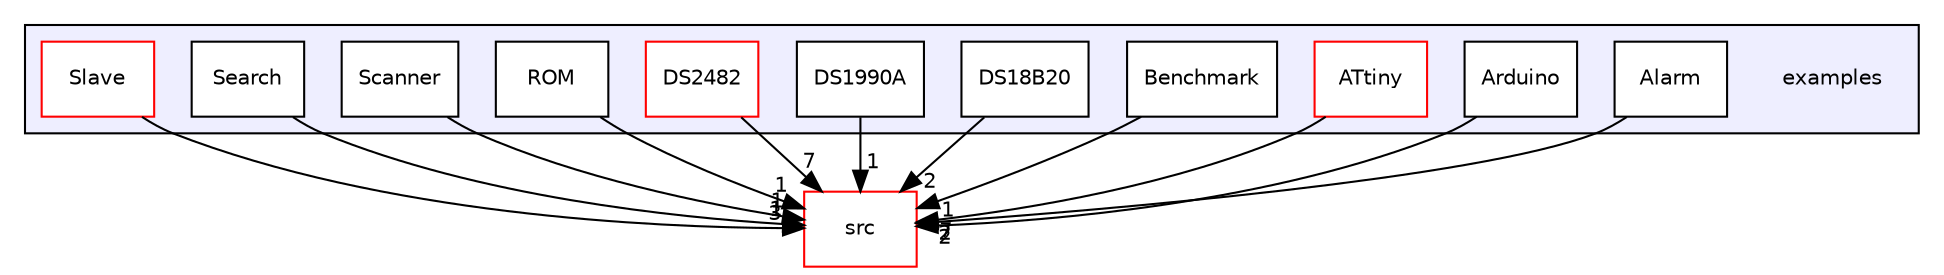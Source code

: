 digraph "examples" {
  compound=true
  node [ fontsize="10", fontname="Helvetica"];
  edge [ labelfontsize="10", labelfontname="Helvetica"];
  subgraph clusterdir_d28a4824dc47e487b107a5db32ef43c4 {
    graph [ bgcolor="#eeeeff", pencolor="black", label="" URL="dir_d28a4824dc47e487b107a5db32ef43c4.html"];
    dir_d28a4824dc47e487b107a5db32ef43c4 [shape=plaintext label="examples"];
    dir_2ac0c8aa260d699f7a3c5d8ce1687c7e [shape=box label="Alarm" color="black" fillcolor="white" style="filled" URL="dir_2ac0c8aa260d699f7a3c5d8ce1687c7e.html"];
    dir_566e3080b9de3b93d5667d10c656a736 [shape=box label="Arduino" color="black" fillcolor="white" style="filled" URL="dir_566e3080b9de3b93d5667d10c656a736.html"];
    dir_e3548b98a238b359892c99435f102440 [shape=box label="ATtiny" color="red" fillcolor="white" style="filled" URL="dir_e3548b98a238b359892c99435f102440.html"];
    dir_57865dd379b9744e2314c42289a7a619 [shape=box label="Benchmark" color="black" fillcolor="white" style="filled" URL="dir_57865dd379b9744e2314c42289a7a619.html"];
    dir_edc7f58e8c82682a6129433ec455bcd5 [shape=box label="DS18B20" color="black" fillcolor="white" style="filled" URL="dir_edc7f58e8c82682a6129433ec455bcd5.html"];
    dir_8c1bb936615844b522f4b0b799130dfa [shape=box label="DS1990A" color="black" fillcolor="white" style="filled" URL="dir_8c1bb936615844b522f4b0b799130dfa.html"];
    dir_0cf9e2383f6a43ce957518394740e070 [shape=box label="DS2482" color="red" fillcolor="white" style="filled" URL="dir_0cf9e2383f6a43ce957518394740e070.html"];
    dir_cb5efb80606d5de9d6eed6f8bb084b79 [shape=box label="ROM" color="black" fillcolor="white" style="filled" URL="dir_cb5efb80606d5de9d6eed6f8bb084b79.html"];
    dir_3c255463df23486bbba0dcefb1196b0f [shape=box label="Scanner" color="black" fillcolor="white" style="filled" URL="dir_3c255463df23486bbba0dcefb1196b0f.html"];
    dir_248e8ef9f6f04c4f5605684854d1c790 [shape=box label="Search" color="black" fillcolor="white" style="filled" URL="dir_248e8ef9f6f04c4f5605684854d1c790.html"];
    dir_0b1b5459e01e8c427262ee0b5497150a [shape=box label="Slave" color="red" fillcolor="white" style="filled" URL="dir_0b1b5459e01e8c427262ee0b5497150a.html"];
  }
  dir_68267d1309a1af8e8297ef4c3efbcdba [shape=box label="src" fillcolor="white" style="filled" color="red" URL="dir_68267d1309a1af8e8297ef4c3efbcdba.html"];
  dir_0cf9e2383f6a43ce957518394740e070->dir_68267d1309a1af8e8297ef4c3efbcdba [headlabel="7", labeldistance=1.5 headhref="dir_000004_000024.html"];
  dir_248e8ef9f6f04c4f5605684854d1c790->dir_68267d1309a1af8e8297ef4c3efbcdba [headlabel="1", labeldistance=1.5 headhref="dir_000020_000024.html"];
  dir_e3548b98a238b359892c99435f102440->dir_68267d1309a1af8e8297ef4c3efbcdba [headlabel="7", labeldistance=1.5 headhref="dir_000002_000024.html"];
  dir_8c1bb936615844b522f4b0b799130dfa->dir_68267d1309a1af8e8297ef4c3efbcdba [headlabel="1", labeldistance=1.5 headhref="dir_000014_000024.html"];
  dir_2ac0c8aa260d699f7a3c5d8ce1687c7e->dir_68267d1309a1af8e8297ef4c3efbcdba [headlabel="2", labeldistance=1.5 headhref="dir_000001_000024.html"];
  dir_edc7f58e8c82682a6129433ec455bcd5->dir_68267d1309a1af8e8297ef4c3efbcdba [headlabel="2", labeldistance=1.5 headhref="dir_000010_000024.html"];
  dir_cb5efb80606d5de9d6eed6f8bb084b79->dir_68267d1309a1af8e8297ef4c3efbcdba [headlabel="1", labeldistance=1.5 headhref="dir_000023_000024.html"];
  dir_566e3080b9de3b93d5667d10c656a736->dir_68267d1309a1af8e8297ef4c3efbcdba [headlabel="2", labeldistance=1.5 headhref="dir_000006_000024.html"];
  dir_0b1b5459e01e8c427262ee0b5497150a->dir_68267d1309a1af8e8297ef4c3efbcdba [headlabel="3", labeldistance=1.5 headhref="dir_000007_000024.html"];
  dir_3c255463df23486bbba0dcefb1196b0f->dir_68267d1309a1af8e8297ef4c3efbcdba [headlabel="1", labeldistance=1.5 headhref="dir_000017_000024.html"];
  dir_57865dd379b9744e2314c42289a7a619->dir_68267d1309a1af8e8297ef4c3efbcdba [headlabel="1", labeldistance=1.5 headhref="dir_000021_000024.html"];
}

